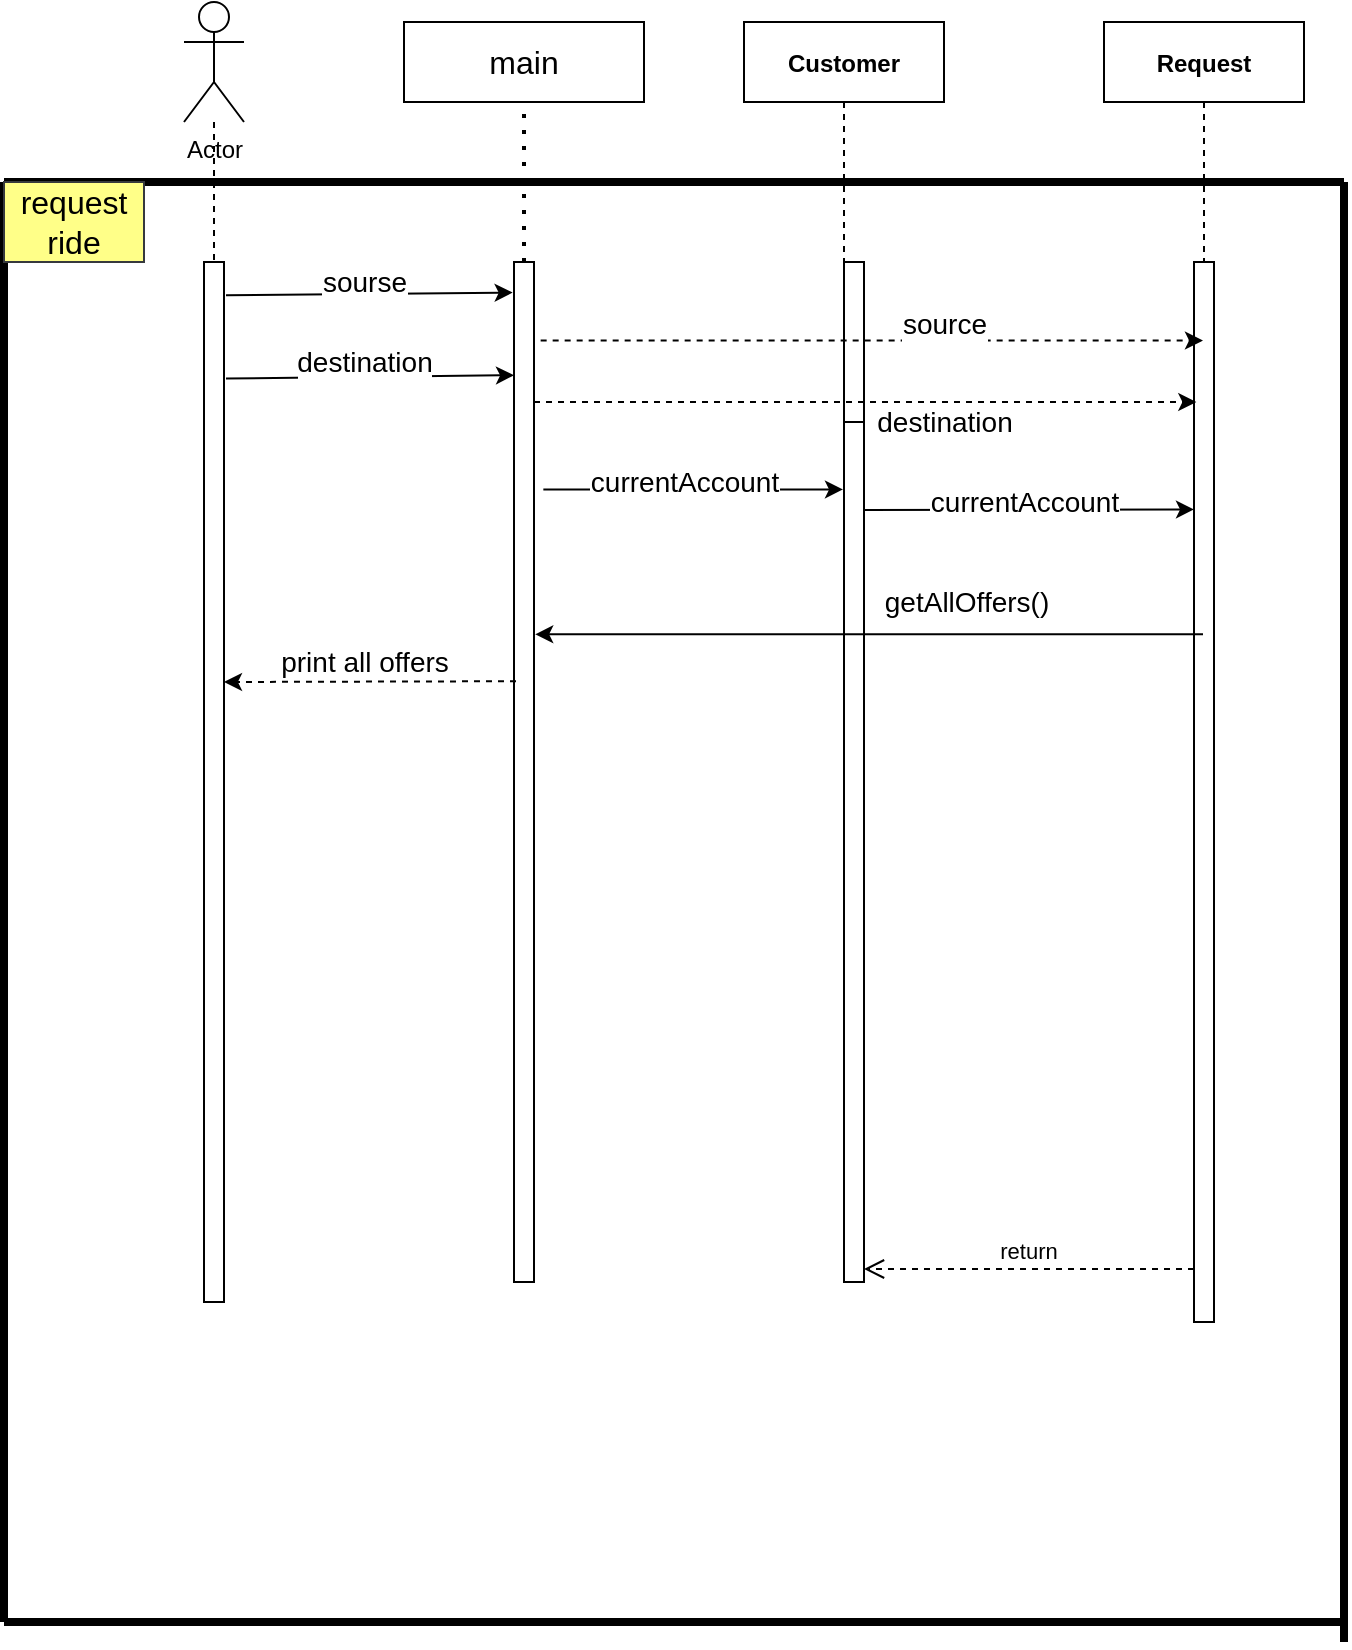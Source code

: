 <mxfile version="15.7.3" type="device"><diagram id="kgpKYQtTHZ0yAKxKKP6v" name="Page-1"><mxGraphModel dx="1038" dy="649" grid="1" gridSize="10" guides="1" tooltips="1" connect="1" arrows="1" fold="1" page="1" pageScale="1" pageWidth="850" pageHeight="1100" math="0" shadow="0"><root><mxCell id="0"/><mxCell id="1" parent="0"/><mxCell id="3nuBFxr9cyL0pnOWT2aG-1" value="Customer" style="shape=umlLifeline;perimeter=lifelinePerimeter;container=1;collapsible=0;recursiveResize=0;rounded=0;shadow=0;strokeWidth=1;fontStyle=1" parent="1" vertex="1"><mxGeometry x="380" y="80" width="100" height="630" as="geometry"/></mxCell><mxCell id="3nuBFxr9cyL0pnOWT2aG-2" value="" style="points=[];perimeter=orthogonalPerimeter;rounded=0;shadow=0;strokeWidth=1;" parent="3nuBFxr9cyL0pnOWT2aG-1" vertex="1"><mxGeometry x="50" y="140" width="10" height="490" as="geometry"/></mxCell><mxCell id="3nuBFxr9cyL0pnOWT2aG-4" value="" style="points=[];perimeter=orthogonalPerimeter;rounded=0;shadow=0;strokeWidth=1;" parent="3nuBFxr9cyL0pnOWT2aG-1" vertex="1"><mxGeometry x="50" y="120" width="10" height="80" as="geometry"/></mxCell><mxCell id="3nuBFxr9cyL0pnOWT2aG-5" value="Request" style="shape=umlLifeline;perimeter=lifelinePerimeter;container=1;collapsible=0;recursiveResize=0;rounded=0;shadow=0;strokeWidth=1;fontStyle=1" parent="1" vertex="1"><mxGeometry x="560" y="80" width="100" height="610" as="geometry"/></mxCell><mxCell id="3nuBFxr9cyL0pnOWT2aG-6" value="" style="points=[];perimeter=orthogonalPerimeter;rounded=0;shadow=0;strokeWidth=1;" parent="3nuBFxr9cyL0pnOWT2aG-5" vertex="1"><mxGeometry x="45" y="120" width="10" height="530" as="geometry"/></mxCell><mxCell id="jFpeoZALc5rTFYH_6e7i-31" value="" style="endArrow=classic;html=1;rounded=0;fontSize=14;strokeWidth=1;" edge="1" parent="3nuBFxr9cyL0pnOWT2aG-5"><mxGeometry width="50" height="50" relative="1" as="geometry"><mxPoint x="-120" y="244" as="sourcePoint"/><mxPoint x="45.0" y="243.73" as="targetPoint"/></mxGeometry></mxCell><mxCell id="jFpeoZALc5rTFYH_6e7i-32" value="currentAccount" style="edgeLabel;html=1;align=center;verticalAlign=middle;resizable=0;points=[];fontSize=14;" vertex="1" connectable="0" parent="jFpeoZALc5rTFYH_6e7i-31"><mxGeometry x="0.333" y="-1" relative="1" as="geometry"><mxPoint x="-30" y="-5" as="offset"/></mxGeometry></mxCell><mxCell id="3nuBFxr9cyL0pnOWT2aG-7" value="return" style="verticalAlign=bottom;endArrow=open;dashed=1;endSize=8;exitX=0;exitY=0.95;shadow=0;strokeWidth=1;" parent="1" source="3nuBFxr9cyL0pnOWT2aG-6" target="3nuBFxr9cyL0pnOWT2aG-2" edge="1"><mxGeometry relative="1" as="geometry"><mxPoint x="185" y="226" as="targetPoint"/></mxGeometry></mxCell><mxCell id="jFpeoZALc5rTFYH_6e7i-7" value="" style="edgeStyle=orthogonalEdgeStyle;rounded=0;orthogonalLoop=1;jettySize=auto;html=1;endArrow=none;endFill=0;dashed=1;" edge="1" parent="1" source="jFpeoZALc5rTFYH_6e7i-1" target="jFpeoZALc5rTFYH_6e7i-4"><mxGeometry relative="1" as="geometry"/></mxCell><mxCell id="jFpeoZALc5rTFYH_6e7i-1" value="Actor" style="shape=umlActor;verticalLabelPosition=bottom;verticalAlign=top;html=1;outlineConnect=0;fillColor=none;" vertex="1" parent="1"><mxGeometry x="100" y="70" width="30" height="60" as="geometry"/></mxCell><mxCell id="jFpeoZALc5rTFYH_6e7i-4" value="" style="rounded=0;whiteSpace=wrap;html=1;" vertex="1" parent="1"><mxGeometry x="110" y="200" width="10" height="520" as="geometry"/></mxCell><mxCell id="jFpeoZALc5rTFYH_6e7i-9" value="" style="endArrow=none;html=1;rounded=0;fontSize=16;strokeWidth=4;" edge="1" parent="1"><mxGeometry width="50" height="50" relative="1" as="geometry"><mxPoint x="680" y="160" as="sourcePoint"/><mxPoint x="10" y="160" as="targetPoint"/></mxGeometry></mxCell><mxCell id="jFpeoZALc5rTFYH_6e7i-10" value="" style="endArrow=none;html=1;rounded=0;fontSize=16;strokeWidth=4;" edge="1" parent="1"><mxGeometry width="50" height="50" relative="1" as="geometry"><mxPoint x="680" y="890" as="sourcePoint"/><mxPoint x="680" y="160" as="targetPoint"/></mxGeometry></mxCell><mxCell id="jFpeoZALc5rTFYH_6e7i-11" value="" style="endArrow=none;html=1;rounded=0;fontSize=16;strokeWidth=4;" edge="1" parent="1"><mxGeometry width="50" height="50" relative="1" as="geometry"><mxPoint x="10" y="880" as="sourcePoint"/><mxPoint x="10" y="160" as="targetPoint"/></mxGeometry></mxCell><mxCell id="jFpeoZALc5rTFYH_6e7i-12" value="" style="endArrow=none;html=1;rounded=0;fontSize=16;strokeWidth=4;" edge="1" parent="1"><mxGeometry width="50" height="50" relative="1" as="geometry"><mxPoint x="10" y="880" as="sourcePoint"/><mxPoint x="680" y="880" as="targetPoint"/></mxGeometry></mxCell><mxCell id="jFpeoZALc5rTFYH_6e7i-14" value="request ride" style="whiteSpace=wrap;html=1;fontSize=16;fillColor=#ffff88;strokeColor=#36393d;" vertex="1" parent="1"><mxGeometry x="10" y="160" width="70" height="40" as="geometry"/></mxCell><mxCell id="jFpeoZALc5rTFYH_6e7i-15" value="main" style="rounded=0;whiteSpace=wrap;html=1;fontSize=16;fillColor=none;" vertex="1" parent="1"><mxGeometry x="210" y="80" width="120" height="40" as="geometry"/></mxCell><mxCell id="jFpeoZALc5rTFYH_6e7i-16" value="" style="endArrow=none;dashed=1;html=1;dashPattern=1 3;strokeWidth=2;rounded=0;fontSize=16;entryX=0.5;entryY=1;entryDx=0;entryDy=0;" edge="1" parent="1" target="jFpeoZALc5rTFYH_6e7i-15"><mxGeometry width="50" height="50" relative="1" as="geometry"><mxPoint x="270" y="200" as="sourcePoint"/><mxPoint x="290" y="120" as="targetPoint"/></mxGeometry></mxCell><mxCell id="jFpeoZALc5rTFYH_6e7i-17" value="" style="rounded=0;whiteSpace=wrap;html=1;fontSize=16;" vertex="1" parent="1"><mxGeometry x="265" y="200" width="10" height="510" as="geometry"/></mxCell><mxCell id="jFpeoZALc5rTFYH_6e7i-19" value="" style="endArrow=classic;html=1;rounded=0;fontSize=16;strokeWidth=1;exitX=1.1;exitY=0.032;exitDx=0;exitDy=0;exitPerimeter=0;entryX=-0.067;entryY=0.03;entryDx=0;entryDy=0;entryPerimeter=0;" edge="1" parent="1" source="jFpeoZALc5rTFYH_6e7i-4" target="jFpeoZALc5rTFYH_6e7i-17"><mxGeometry width="50" height="50" relative="1" as="geometry"><mxPoint x="120" y="260" as="sourcePoint"/><mxPoint x="170" y="210" as="targetPoint"/></mxGeometry></mxCell><mxCell id="jFpeoZALc5rTFYH_6e7i-20" value="sourse" style="edgeLabel;html=1;align=center;verticalAlign=middle;resizable=0;points=[];fontSize=14;" vertex="1" connectable="0" parent="jFpeoZALc5rTFYH_6e7i-19"><mxGeometry x="-0.307" relative="1" as="geometry"><mxPoint x="19" y="-6" as="offset"/></mxGeometry></mxCell><mxCell id="jFpeoZALc5rTFYH_6e7i-21" value="" style="endArrow=classic;html=1;rounded=0;fontSize=14;strokeWidth=1;exitX=1.1;exitY=0.112;exitDx=0;exitDy=0;exitPerimeter=0;entryX=0;entryY=0.111;entryDx=0;entryDy=0;entryPerimeter=0;" edge="1" parent="1" source="jFpeoZALc5rTFYH_6e7i-4" target="jFpeoZALc5rTFYH_6e7i-17"><mxGeometry width="50" height="50" relative="1" as="geometry"><mxPoint x="120" y="290" as="sourcePoint"/><mxPoint x="170" y="240" as="targetPoint"/></mxGeometry></mxCell><mxCell id="jFpeoZALc5rTFYH_6e7i-22" value="destination" style="edgeLabel;html=1;align=center;verticalAlign=middle;resizable=0;points=[];fontSize=14;" vertex="1" connectable="0" parent="jFpeoZALc5rTFYH_6e7i-21"><mxGeometry x="-0.171" y="4" relative="1" as="geometry"><mxPoint x="9" y="-4" as="offset"/></mxGeometry></mxCell><mxCell id="jFpeoZALc5rTFYH_6e7i-23" value="" style="endArrow=classic;html=1;rounded=0;fontSize=14;strokeWidth=1;exitX=1.333;exitY=0.077;exitDx=0;exitDy=0;exitPerimeter=0;dashed=1;" edge="1" parent="1" source="jFpeoZALc5rTFYH_6e7i-17" target="3nuBFxr9cyL0pnOWT2aG-5"><mxGeometry width="50" height="50" relative="1" as="geometry"><mxPoint x="280" y="260" as="sourcePoint"/><mxPoint x="330" y="210" as="targetPoint"/></mxGeometry></mxCell><mxCell id="jFpeoZALc5rTFYH_6e7i-24" value="source" style="edgeLabel;html=1;align=center;verticalAlign=middle;resizable=0;points=[];fontSize=14;" vertex="1" connectable="0" parent="jFpeoZALc5rTFYH_6e7i-23"><mxGeometry x="0.544" y="-2" relative="1" as="geometry"><mxPoint x="-54" y="-11" as="offset"/></mxGeometry></mxCell><mxCell id="jFpeoZALc5rTFYH_6e7i-25" value="" style="endArrow=classic;html=1;rounded=0;fontSize=14;strokeWidth=1;exitX=1.333;exitY=0.077;exitDx=0;exitDy=0;exitPerimeter=0;dashed=1;" edge="1" parent="1"><mxGeometry width="50" height="50" relative="1" as="geometry"><mxPoint x="275.0" y="270" as="sourcePoint"/><mxPoint x="606.17" y="270" as="targetPoint"/></mxGeometry></mxCell><mxCell id="jFpeoZALc5rTFYH_6e7i-26" value="destination" style="edgeLabel;html=1;align=center;verticalAlign=middle;resizable=0;points=[];fontSize=14;" vertex="1" connectable="0" parent="jFpeoZALc5rTFYH_6e7i-25"><mxGeometry x="0.544" y="-2" relative="1" as="geometry"><mxPoint x="-51" y="8" as="offset"/></mxGeometry></mxCell><mxCell id="jFpeoZALc5rTFYH_6e7i-27" value="" style="endArrow=classic;html=1;rounded=0;fontSize=14;strokeWidth=1;exitX=1.467;exitY=0.223;exitDx=0;exitDy=0;exitPerimeter=0;" edge="1" parent="1" source="jFpeoZALc5rTFYH_6e7i-17" target="3nuBFxr9cyL0pnOWT2aG-1"><mxGeometry width="50" height="50" relative="1" as="geometry"><mxPoint x="270" y="350" as="sourcePoint"/><mxPoint x="320" y="300" as="targetPoint"/></mxGeometry></mxCell><mxCell id="jFpeoZALc5rTFYH_6e7i-28" value="currentAccount" style="edgeLabel;html=1;align=center;verticalAlign=middle;resizable=0;points=[];fontSize=14;" vertex="1" connectable="0" parent="jFpeoZALc5rTFYH_6e7i-27"><mxGeometry x="0.333" y="-1" relative="1" as="geometry"><mxPoint x="-30" y="-5" as="offset"/></mxGeometry></mxCell><mxCell id="jFpeoZALc5rTFYH_6e7i-33" value="" style="endArrow=classic;html=1;rounded=0;fontSize=14;strokeWidth=1;entryX=1.06;entryY=0.365;entryDx=0;entryDy=0;entryPerimeter=0;" edge="1" parent="1" source="3nuBFxr9cyL0pnOWT2aG-5" target="jFpeoZALc5rTFYH_6e7i-17"><mxGeometry width="50" height="50" relative="1" as="geometry"><mxPoint x="510" y="440" as="sourcePoint"/><mxPoint x="560" y="390" as="targetPoint"/></mxGeometry></mxCell><mxCell id="jFpeoZALc5rTFYH_6e7i-34" value="getAllOffers()" style="edgeLabel;html=1;align=center;verticalAlign=middle;resizable=0;points=[];fontSize=14;" vertex="1" connectable="0" parent="jFpeoZALc5rTFYH_6e7i-33"><mxGeometry x="-0.623" y="-2" relative="1" as="geometry"><mxPoint x="-56" y="-14" as="offset"/></mxGeometry></mxCell><mxCell id="jFpeoZALc5rTFYH_6e7i-35" value="" style="endArrow=classic;html=1;rounded=0;fontSize=14;strokeWidth=1;exitX=0.1;exitY=0.411;exitDx=0;exitDy=0;exitPerimeter=0;dashed=1;" edge="1" parent="1" source="jFpeoZALc5rTFYH_6e7i-17"><mxGeometry width="50" height="50" relative="1" as="geometry"><mxPoint x="260" y="410" as="sourcePoint"/><mxPoint x="120" y="410" as="targetPoint"/></mxGeometry></mxCell><mxCell id="jFpeoZALc5rTFYH_6e7i-36" value="print all offers" style="edgeLabel;html=1;align=center;verticalAlign=middle;resizable=0;points=[];fontSize=14;" vertex="1" connectable="0" parent="jFpeoZALc5rTFYH_6e7i-35"><mxGeometry x="0.266" relative="1" as="geometry"><mxPoint x="16" y="-10" as="offset"/></mxGeometry></mxCell></root></mxGraphModel></diagram></mxfile>